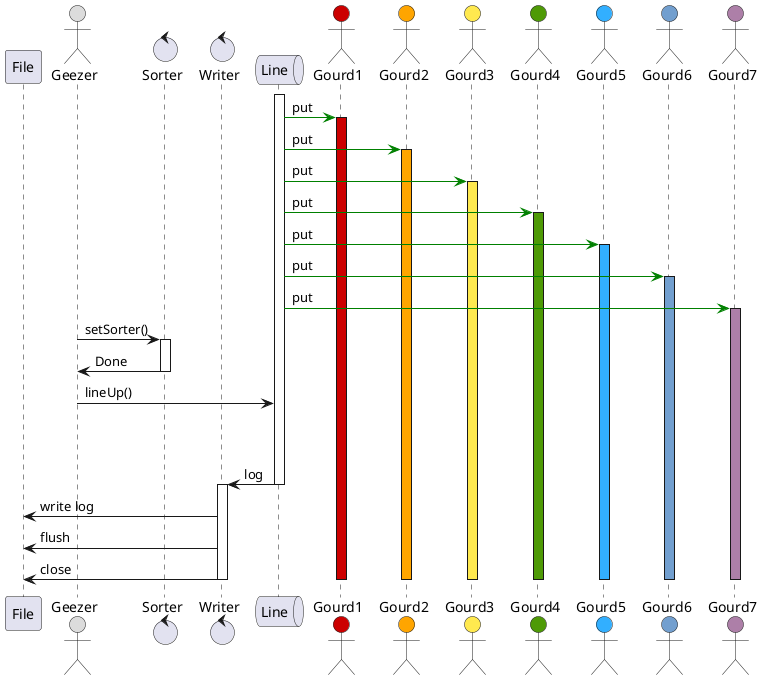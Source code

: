 @startuml sequence diagram

participant File
actor Geezer #Gainsboro
control Sorter
control Writer
queue Line
actor Gourd1 #cc0000
actor Gourd2 #ffa500
actor Gourd3 #ffe94f
actor Gourd4 #4e9a06
actor Gourd5 #32afff
actor Gourd6 #729fcf
actor Gourd7 #ad7fa8

activate Line

Line -[#Green]> Gourd1: put
activate Gourd1 #cc0000
Line -[#Green]> Gourd2: put
activate Gourd2 #ffa500
Line -[#Green]> Gourd3: put
activate Gourd3 #ffe94f
Line -[#Green]> Gourd4: put
activate Gourd4 #4e9a06
Line -[#Green]> Gourd5: put
activate Gourd5 #32afff
Line -[#Green]> Gourd6: put
activate Gourd6 #729fcf
Line -[#Green]> Gourd7: put
activate Gourd7 #ad7fa8

Geezer -> Sorter: setSorter()
activate Sorter
Sorter -> Geezer: Done
deactivate Sorter

Geezer -> Line: lineUp()
||50||
Line -> Writer: log
deactivate Line

activate Writer
Writer -> File: write log
Writer -> File: flush
Writer -> File: close
deactivate Writer
deactivate Gourd1
deactivate Gourd2
deactivate Gourd3
deactivate Gourd4
deactivate Gourd5
deactivate Gourd6
deactivate Gourd7

@enduml